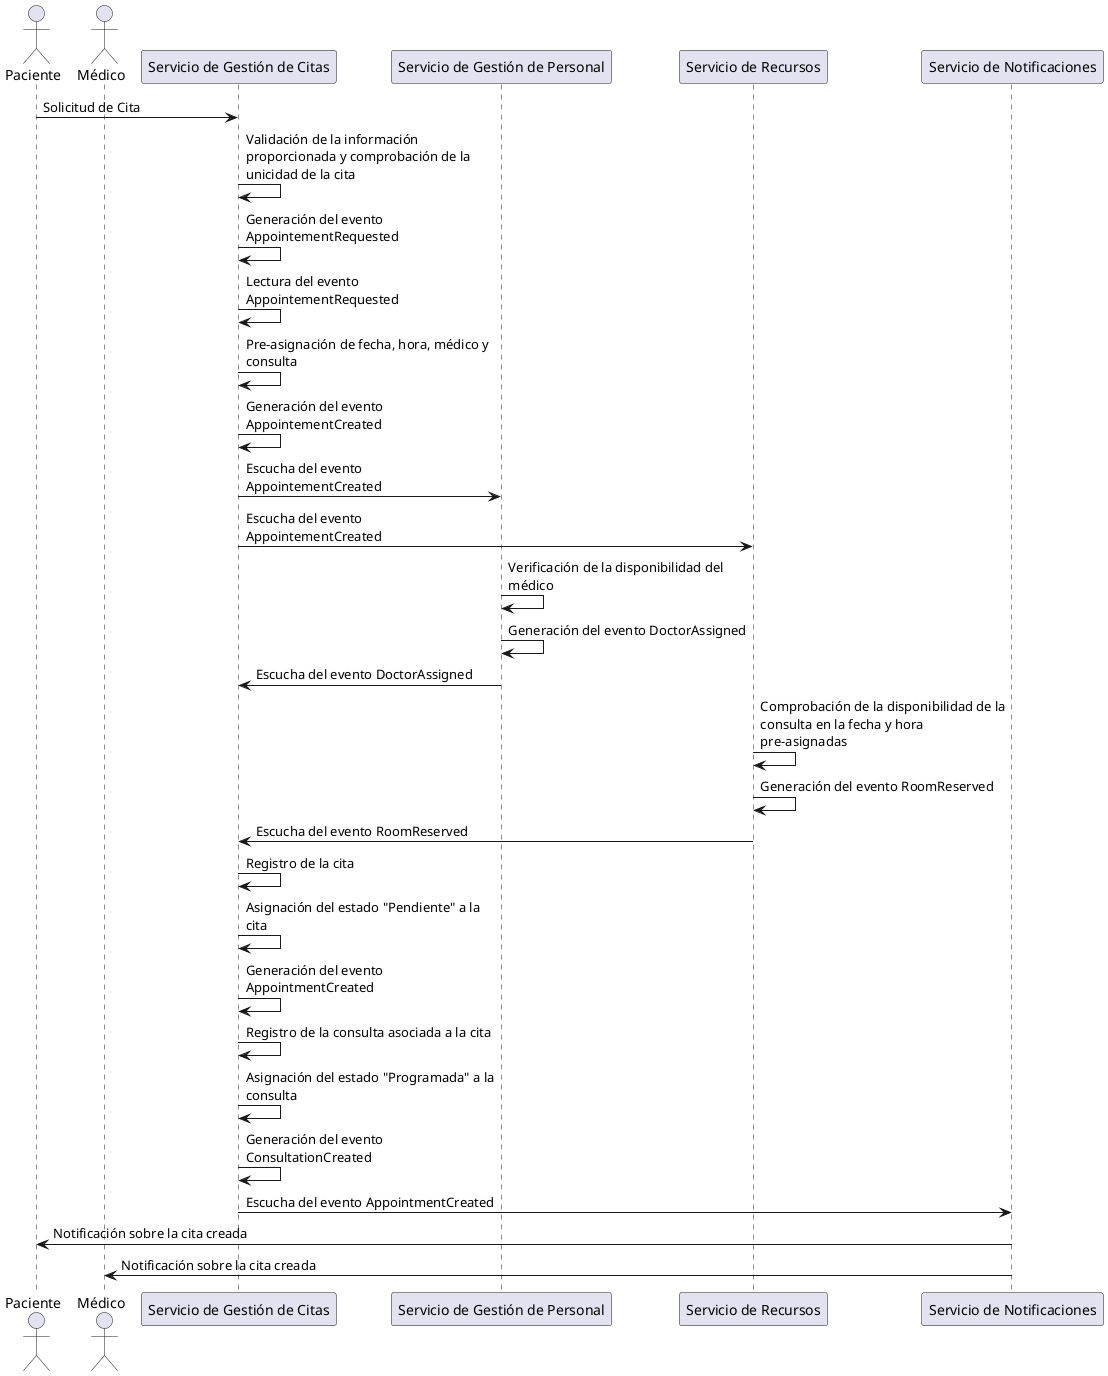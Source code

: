 @startuml solicitudCitaPrincipal
skinparam linetype ortho

skinparam maxMessageSize 250

actor "Paciente" as Paciente
actor "Médico" as Medico

participant "Servicio de Gestión de Citas" as Citas
participant "Servicio de Gestión de Personal" as Personal
participant "Servicio de Recursos" as Recursos
participant "Servicio de Notificaciones" as Notificaciones

Paciente -> Citas : Solicitud de Cita
Citas -> Citas : Validación de la información proporcionada y comprobación de la unicidad de la cita
Citas -> Citas : Generación del evento AppointementRequested

Citas -> Citas : Lectura del evento AppointementRequested
Citas -> Citas : Pre-asignación de fecha, hora, médico y consulta
Citas -> Citas : Generación del evento AppointementCreated

Personal <- Citas : Escucha del evento AppointementCreated
Recursos <- Citas : Escucha del evento AppointementCreated

Personal -> Personal : Verificación de la disponibilidad del médico
Personal -> Personal : Generación del evento DoctorAssigned
Citas <- Personal : Escucha del evento DoctorAssigned

Recursos -> Recursos : Comprobación de la disponibilidad de la consulta en la fecha y hora pre-asignadas
Recursos -> Recursos : Generación del evento RoomReserved
Citas <- Recursos : Escucha del evento RoomReserved

Citas -> Citas : Registro de la cita
Citas -> Citas : Asignación del estado "Pendiente" a la cita
Citas -> Citas : Generación del evento AppointmentCreated
Citas -> Citas : Registro de la consulta asociada a la cita
Citas -> Citas : Asignación del estado "Programada" a la consulta
Citas -> Citas : Generación del evento ConsultationCreated

Notificaciones <- Citas : Escucha del evento AppointmentCreated
Notificaciones -> Paciente : Notificación sobre la cita creada
Notificaciones -> Medico : Notificación sobre la cita creada

@enduml